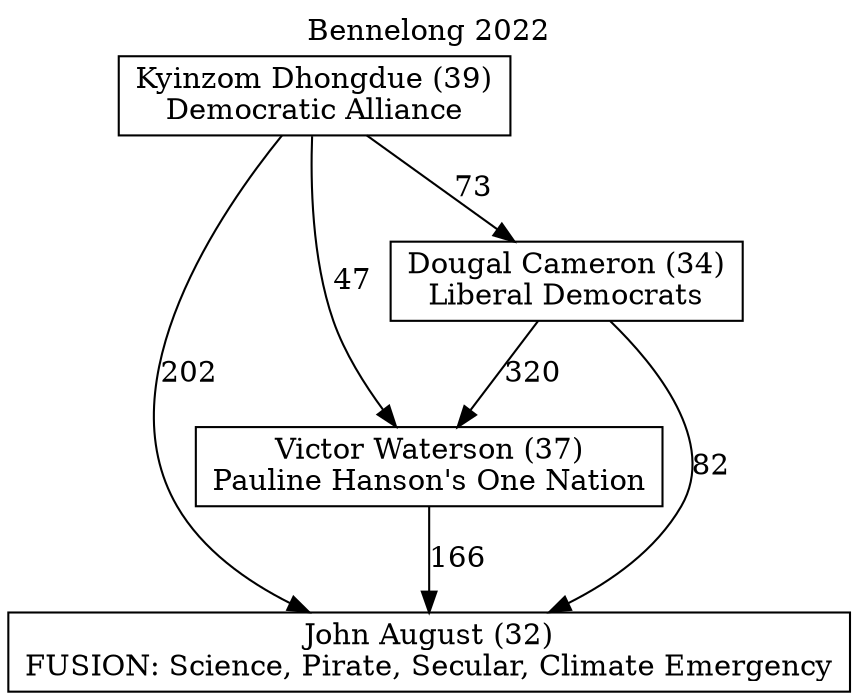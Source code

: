 // House preference flow
digraph "John August (32)_Bennelong_2022" {
	graph [label="Bennelong 2022" labelloc=t mclimit=10]
	node [shape=box]
	"John August (32)" [label="John August (32)
FUSION: Science, Pirate, Secular, Climate Emergency"]
	"Victor Waterson (37)" [label="Victor Waterson (37)
Pauline Hanson's One Nation"]
	"Dougal Cameron (34)" [label="Dougal Cameron (34)
Liberal Democrats"]
	"Kyinzom Dhongdue (39)" [label="Kyinzom Dhongdue (39)
Democratic Alliance"]
	"Victor Waterson (37)" -> "John August (32)" [label=166]
	"Dougal Cameron (34)" -> "Victor Waterson (37)" [label=320]
	"Kyinzom Dhongdue (39)" -> "Dougal Cameron (34)" [label=73]
	"Dougal Cameron (34)" -> "John August (32)" [label=82]
	"Kyinzom Dhongdue (39)" -> "John August (32)" [label=202]
	"Kyinzom Dhongdue (39)" -> "Victor Waterson (37)" [label=47]
}
